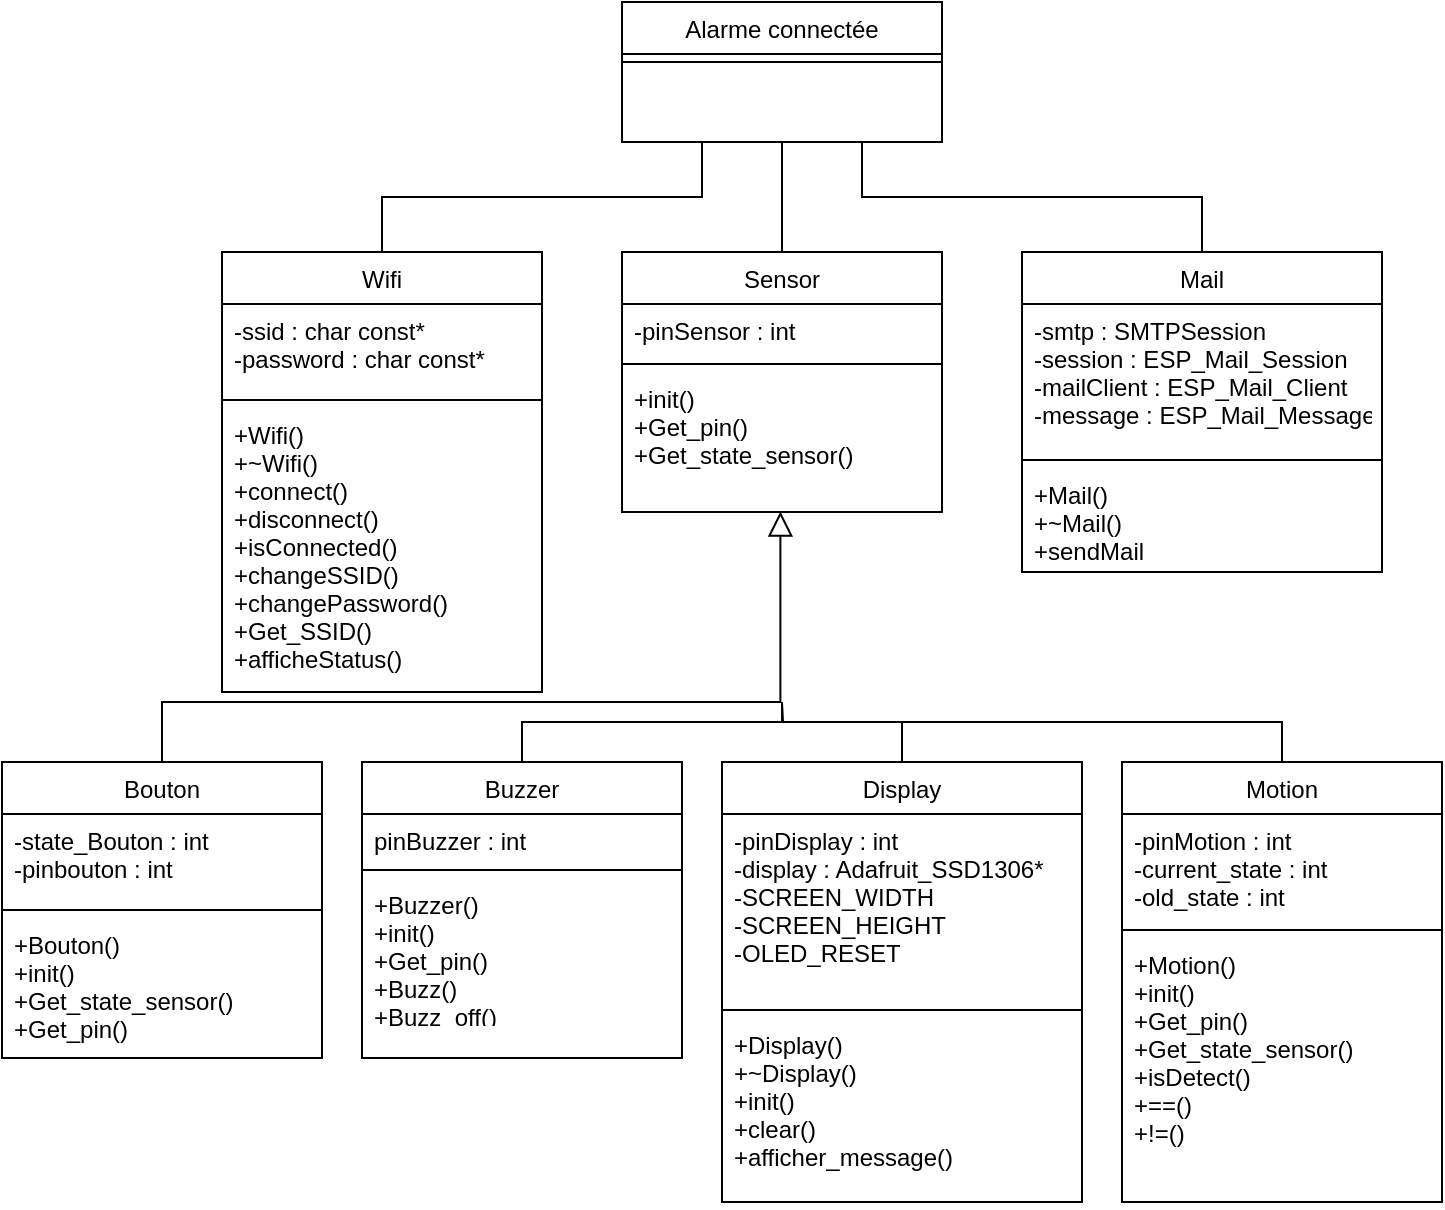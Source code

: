 <mxfile version="21.2.9" type="device">
  <diagram id="C5RBs43oDa-KdzZeNtuy" name="Page-1">
    <mxGraphModel dx="1687" dy="832" grid="1" gridSize="10" guides="1" tooltips="1" connect="1" arrows="1" fold="1" page="1" pageScale="1" pageWidth="827" pageHeight="1169" math="0" shadow="0">
      <root>
        <mxCell id="WIyWlLk6GJQsqaUBKTNV-0" />
        <mxCell id="WIyWlLk6GJQsqaUBKTNV-1" parent="WIyWlLk6GJQsqaUBKTNV-0" />
        <mxCell id="D9x9-o2yoB0s5N2czx5h-5" style="edgeStyle=orthogonalEdgeStyle;rounded=0;orthogonalLoop=1;jettySize=auto;html=1;endArrow=none;endFill=0;" edge="1" parent="WIyWlLk6GJQsqaUBKTNV-1" source="zkfFHV4jXpPFQw0GAbJ--6">
          <mxGeometry relative="1" as="geometry">
            <mxPoint x="400" y="90" as="targetPoint" />
          </mxGeometry>
        </mxCell>
        <mxCell id="zkfFHV4jXpPFQw0GAbJ--6" value="Sensor" style="swimlane;fontStyle=0;align=center;verticalAlign=top;childLayout=stackLayout;horizontal=1;startSize=26;horizontalStack=0;resizeParent=1;resizeLast=0;collapsible=1;marginBottom=0;rounded=0;shadow=0;strokeWidth=1;" parent="WIyWlLk6GJQsqaUBKTNV-1" vertex="1">
          <mxGeometry x="320" y="145" width="160" height="130" as="geometry">
            <mxRectangle x="130" y="380" width="160" height="26" as="alternateBounds" />
          </mxGeometry>
        </mxCell>
        <mxCell id="zkfFHV4jXpPFQw0GAbJ--7" value="-pinSensor : int" style="text;align=left;verticalAlign=top;spacingLeft=4;spacingRight=4;overflow=hidden;rotatable=0;points=[[0,0.5],[1,0.5]];portConstraint=eastwest;" parent="zkfFHV4jXpPFQw0GAbJ--6" vertex="1">
          <mxGeometry y="26" width="160" height="26" as="geometry" />
        </mxCell>
        <mxCell id="zkfFHV4jXpPFQw0GAbJ--9" value="" style="line;html=1;strokeWidth=1;align=left;verticalAlign=middle;spacingTop=-1;spacingLeft=3;spacingRight=3;rotatable=0;labelPosition=right;points=[];portConstraint=eastwest;" parent="zkfFHV4jXpPFQw0GAbJ--6" vertex="1">
          <mxGeometry y="52" width="160" height="8" as="geometry" />
        </mxCell>
        <mxCell id="zkfFHV4jXpPFQw0GAbJ--11" value="+init()&#xa;+Get_pin()&#xa;+Get_state_sensor()" style="text;align=left;verticalAlign=top;spacingLeft=4;spacingRight=4;overflow=hidden;rotatable=0;points=[[0,0.5],[1,0.5]];portConstraint=eastwest;" parent="zkfFHV4jXpPFQw0GAbJ--6" vertex="1">
          <mxGeometry y="60" width="160" height="70" as="geometry" />
        </mxCell>
        <mxCell id="zkfFHV4jXpPFQw0GAbJ--12" value="" style="endArrow=block;endSize=10;endFill=0;shadow=0;strokeWidth=1;rounded=0;edgeStyle=elbowEdgeStyle;elbow=vertical;entryX=0.495;entryY=0.997;entryDx=0;entryDy=0;entryPerimeter=0;exitX=0.5;exitY=0;exitDx=0;exitDy=0;" parent="WIyWlLk6GJQsqaUBKTNV-1" source="D9x9-o2yoB0s5N2czx5h-12" target="zkfFHV4jXpPFQw0GAbJ--11" edge="1">
          <mxGeometry width="160" relative="1" as="geometry">
            <mxPoint x="340" y="390" as="sourcePoint" />
            <mxPoint x="330" y="428" as="targetPoint" />
            <Array as="points">
              <mxPoint x="310" y="370" />
            </Array>
          </mxGeometry>
        </mxCell>
        <mxCell id="zkfFHV4jXpPFQw0GAbJ--13" value="Alarme connectée" style="swimlane;fontStyle=0;align=center;verticalAlign=top;childLayout=stackLayout;horizontal=1;startSize=26;horizontalStack=0;resizeParent=1;resizeLast=0;collapsible=1;marginBottom=0;rounded=0;shadow=0;strokeWidth=1;" parent="WIyWlLk6GJQsqaUBKTNV-1" vertex="1">
          <mxGeometry x="320" y="20" width="160" height="70" as="geometry">
            <mxRectangle x="340" y="380" width="170" height="26" as="alternateBounds" />
          </mxGeometry>
        </mxCell>
        <mxCell id="zkfFHV4jXpPFQw0GAbJ--15" value="" style="line;html=1;strokeWidth=1;align=left;verticalAlign=middle;spacingTop=-1;spacingLeft=3;spacingRight=3;rotatable=0;labelPosition=right;points=[];portConstraint=eastwest;" parent="zkfFHV4jXpPFQw0GAbJ--13" vertex="1">
          <mxGeometry y="26" width="160" height="8" as="geometry" />
        </mxCell>
        <mxCell id="D9x9-o2yoB0s5N2czx5h-6" style="edgeStyle=orthogonalEdgeStyle;rounded=0;orthogonalLoop=1;jettySize=auto;html=1;exitX=0.5;exitY=0;exitDx=0;exitDy=0;entryX=0.75;entryY=1;entryDx=0;entryDy=0;endArrow=none;endFill=0;" edge="1" parent="WIyWlLk6GJQsqaUBKTNV-1" source="D9x9-o2yoB0s5N2czx5h-1" target="zkfFHV4jXpPFQw0GAbJ--13">
          <mxGeometry relative="1" as="geometry" />
        </mxCell>
        <mxCell id="D9x9-o2yoB0s5N2czx5h-1" value="Mail" style="swimlane;fontStyle=0;align=center;verticalAlign=top;childLayout=stackLayout;horizontal=1;startSize=26;horizontalStack=0;resizeParent=1;resizeLast=0;collapsible=1;marginBottom=0;rounded=0;shadow=0;strokeWidth=1;" vertex="1" parent="WIyWlLk6GJQsqaUBKTNV-1">
          <mxGeometry x="520" y="145" width="180" height="160" as="geometry">
            <mxRectangle x="130" y="380" width="160" height="26" as="alternateBounds" />
          </mxGeometry>
        </mxCell>
        <mxCell id="D9x9-o2yoB0s5N2czx5h-2" value="-smtp : SMTPSession&#xa;-session : ESP_Mail_Session&#xa;-mailClient : ESP_Mail_Client&#xa;-message : ESP_Mail_Message&#xa;" style="text;align=left;verticalAlign=top;spacingLeft=4;spacingRight=4;overflow=hidden;rotatable=0;points=[[0,0.5],[1,0.5]];portConstraint=eastwest;" vertex="1" parent="D9x9-o2yoB0s5N2czx5h-1">
          <mxGeometry y="26" width="180" height="74" as="geometry" />
        </mxCell>
        <mxCell id="D9x9-o2yoB0s5N2czx5h-3" value="" style="line;html=1;strokeWidth=1;align=left;verticalAlign=middle;spacingTop=-1;spacingLeft=3;spacingRight=3;rotatable=0;labelPosition=right;points=[];portConstraint=eastwest;" vertex="1" parent="D9x9-o2yoB0s5N2czx5h-1">
          <mxGeometry y="100" width="180" height="8" as="geometry" />
        </mxCell>
        <mxCell id="D9x9-o2yoB0s5N2czx5h-4" value="+Mail()&#xa;+~Mail()&#xa;+sendMail" style="text;align=left;verticalAlign=top;spacingLeft=4;spacingRight=4;overflow=hidden;rotatable=0;points=[[0,0.5],[1,0.5]];portConstraint=eastwest;" vertex="1" parent="D9x9-o2yoB0s5N2czx5h-1">
          <mxGeometry y="108" width="180" height="52" as="geometry" />
        </mxCell>
        <mxCell id="D9x9-o2yoB0s5N2czx5h-11" style="edgeStyle=orthogonalEdgeStyle;rounded=0;orthogonalLoop=1;jettySize=auto;html=1;entryX=0.25;entryY=1;entryDx=0;entryDy=0;exitX=0.5;exitY=0;exitDx=0;exitDy=0;endArrow=none;endFill=0;" edge="1" parent="WIyWlLk6GJQsqaUBKTNV-1" source="D9x9-o2yoB0s5N2czx5h-7" target="zkfFHV4jXpPFQw0GAbJ--13">
          <mxGeometry relative="1" as="geometry" />
        </mxCell>
        <mxCell id="D9x9-o2yoB0s5N2czx5h-7" value="Wifi" style="swimlane;fontStyle=0;align=center;verticalAlign=top;childLayout=stackLayout;horizontal=1;startSize=26;horizontalStack=0;resizeParent=1;resizeLast=0;collapsible=1;marginBottom=0;rounded=0;shadow=0;strokeWidth=1;" vertex="1" parent="WIyWlLk6GJQsqaUBKTNV-1">
          <mxGeometry x="120" y="145" width="160" height="220" as="geometry">
            <mxRectangle x="130" y="380" width="160" height="26" as="alternateBounds" />
          </mxGeometry>
        </mxCell>
        <mxCell id="D9x9-o2yoB0s5N2czx5h-8" value="-ssid : char const* &#xa;-password : char const* " style="text;align=left;verticalAlign=top;spacingLeft=4;spacingRight=4;overflow=hidden;rotatable=0;points=[[0,0.5],[1,0.5]];portConstraint=eastwest;" vertex="1" parent="D9x9-o2yoB0s5N2czx5h-7">
          <mxGeometry y="26" width="160" height="44" as="geometry" />
        </mxCell>
        <mxCell id="D9x9-o2yoB0s5N2czx5h-9" value="" style="line;html=1;strokeWidth=1;align=left;verticalAlign=middle;spacingTop=-1;spacingLeft=3;spacingRight=3;rotatable=0;labelPosition=right;points=[];portConstraint=eastwest;" vertex="1" parent="D9x9-o2yoB0s5N2czx5h-7">
          <mxGeometry y="70" width="160" height="8" as="geometry" />
        </mxCell>
        <mxCell id="D9x9-o2yoB0s5N2czx5h-10" value="+Wifi()&#xa;+~Wifi()&#xa;+connect()&#xa;+disconnect()&#xa;+isConnected()&#xa;+changeSSID()&#xa;+changePassword()&#xa;+Get_SSID()&#xa;+afficheStatus()" style="text;align=left;verticalAlign=top;spacingLeft=4;spacingRight=4;overflow=hidden;rotatable=0;points=[[0,0.5],[1,0.5]];portConstraint=eastwest;" vertex="1" parent="D9x9-o2yoB0s5N2czx5h-7">
          <mxGeometry y="78" width="160" height="142" as="geometry" />
        </mxCell>
        <mxCell id="D9x9-o2yoB0s5N2czx5h-12" value="Bouton" style="swimlane;fontStyle=0;align=center;verticalAlign=top;childLayout=stackLayout;horizontal=1;startSize=26;horizontalStack=0;resizeParent=1;resizeLast=0;collapsible=1;marginBottom=0;rounded=0;shadow=0;strokeWidth=1;" vertex="1" parent="WIyWlLk6GJQsqaUBKTNV-1">
          <mxGeometry x="10" y="400" width="160" height="148" as="geometry">
            <mxRectangle x="130" y="380" width="160" height="26" as="alternateBounds" />
          </mxGeometry>
        </mxCell>
        <mxCell id="D9x9-o2yoB0s5N2czx5h-13" value="-state_Bouton : int&#xa;-pinbouton : int" style="text;align=left;verticalAlign=top;spacingLeft=4;spacingRight=4;overflow=hidden;rotatable=0;points=[[0,0.5],[1,0.5]];portConstraint=eastwest;" vertex="1" parent="D9x9-o2yoB0s5N2czx5h-12">
          <mxGeometry y="26" width="160" height="44" as="geometry" />
        </mxCell>
        <mxCell id="D9x9-o2yoB0s5N2czx5h-14" value="" style="line;html=1;strokeWidth=1;align=left;verticalAlign=middle;spacingTop=-1;spacingLeft=3;spacingRight=3;rotatable=0;labelPosition=right;points=[];portConstraint=eastwest;" vertex="1" parent="D9x9-o2yoB0s5N2czx5h-12">
          <mxGeometry y="70" width="160" height="8" as="geometry" />
        </mxCell>
        <mxCell id="D9x9-o2yoB0s5N2czx5h-15" value="+Bouton()&#xa;+init()&#xa;+Get_state_sensor()&#xa;+Get_pin()" style="text;align=left;verticalAlign=top;spacingLeft=4;spacingRight=4;overflow=hidden;rotatable=0;points=[[0,0.5],[1,0.5]];portConstraint=eastwest;" vertex="1" parent="D9x9-o2yoB0s5N2czx5h-12">
          <mxGeometry y="78" width="160" height="70" as="geometry" />
        </mxCell>
        <mxCell id="D9x9-o2yoB0s5N2czx5h-21" style="edgeStyle=orthogonalEdgeStyle;rounded=0;orthogonalLoop=1;jettySize=auto;html=1;exitX=0.5;exitY=0;exitDx=0;exitDy=0;endArrow=none;endFill=0;" edge="1" parent="WIyWlLk6GJQsqaUBKTNV-1" source="D9x9-o2yoB0s5N2czx5h-16">
          <mxGeometry relative="1" as="geometry">
            <mxPoint x="400" y="370" as="targetPoint" />
            <Array as="points">
              <mxPoint x="270" y="380" />
              <mxPoint x="400" y="380" />
            </Array>
          </mxGeometry>
        </mxCell>
        <mxCell id="D9x9-o2yoB0s5N2czx5h-16" value="Buzzer" style="swimlane;fontStyle=0;align=center;verticalAlign=top;childLayout=stackLayout;horizontal=1;startSize=26;horizontalStack=0;resizeParent=1;resizeLast=0;collapsible=1;marginBottom=0;rounded=0;shadow=0;strokeWidth=1;" vertex="1" parent="WIyWlLk6GJQsqaUBKTNV-1">
          <mxGeometry x="190" y="400" width="160" height="148" as="geometry">
            <mxRectangle x="130" y="380" width="160" height="26" as="alternateBounds" />
          </mxGeometry>
        </mxCell>
        <mxCell id="D9x9-o2yoB0s5N2czx5h-17" value="pinBuzzer : int" style="text;align=left;verticalAlign=top;spacingLeft=4;spacingRight=4;overflow=hidden;rotatable=0;points=[[0,0.5],[1,0.5]];portConstraint=eastwest;" vertex="1" parent="D9x9-o2yoB0s5N2czx5h-16">
          <mxGeometry y="26" width="160" height="24" as="geometry" />
        </mxCell>
        <mxCell id="D9x9-o2yoB0s5N2czx5h-18" value="" style="line;html=1;strokeWidth=1;align=left;verticalAlign=middle;spacingTop=-1;spacingLeft=3;spacingRight=3;rotatable=0;labelPosition=right;points=[];portConstraint=eastwest;" vertex="1" parent="D9x9-o2yoB0s5N2czx5h-16">
          <mxGeometry y="50" width="160" height="8" as="geometry" />
        </mxCell>
        <mxCell id="D9x9-o2yoB0s5N2czx5h-19" value="+Buzzer()&#xa;+init()&#xa;+Get_pin()&#xa;+Buzz()&#xa;+Buzz_off()&#xa;" style="text;align=left;verticalAlign=top;spacingLeft=4;spacingRight=4;overflow=hidden;rotatable=0;points=[[0,0.5],[1,0.5]];portConstraint=eastwest;" vertex="1" parent="D9x9-o2yoB0s5N2czx5h-16">
          <mxGeometry y="58" width="160" height="70" as="geometry" />
        </mxCell>
        <mxCell id="D9x9-o2yoB0s5N2czx5h-26" style="edgeStyle=orthogonalEdgeStyle;rounded=0;orthogonalLoop=1;jettySize=auto;html=1;exitX=0.5;exitY=0;exitDx=0;exitDy=0;endArrow=none;endFill=0;" edge="1" parent="WIyWlLk6GJQsqaUBKTNV-1" source="D9x9-o2yoB0s5N2czx5h-22">
          <mxGeometry relative="1" as="geometry">
            <mxPoint x="400" y="370" as="targetPoint" />
          </mxGeometry>
        </mxCell>
        <mxCell id="D9x9-o2yoB0s5N2czx5h-22" value="Display" style="swimlane;fontStyle=0;align=center;verticalAlign=top;childLayout=stackLayout;horizontal=1;startSize=26;horizontalStack=0;resizeParent=1;resizeLast=0;collapsible=1;marginBottom=0;rounded=0;shadow=0;strokeWidth=1;" vertex="1" parent="WIyWlLk6GJQsqaUBKTNV-1">
          <mxGeometry x="370" y="400" width="180" height="220" as="geometry">
            <mxRectangle x="130" y="380" width="160" height="26" as="alternateBounds" />
          </mxGeometry>
        </mxCell>
        <mxCell id="D9x9-o2yoB0s5N2czx5h-23" value="-pinDisplay : int&#xa;-display : Adafruit_SSD1306*&#xa;-SCREEN_WIDTH &#xa;-SCREEN_HEIGHT&#xa;-OLED_RESET &#xa;&#xa;&#xa;&#xa;" style="text;align=left;verticalAlign=top;spacingLeft=4;spacingRight=4;overflow=hidden;rotatable=0;points=[[0,0.5],[1,0.5]];portConstraint=eastwest;" vertex="1" parent="D9x9-o2yoB0s5N2czx5h-22">
          <mxGeometry y="26" width="180" height="94" as="geometry" />
        </mxCell>
        <mxCell id="D9x9-o2yoB0s5N2czx5h-24" value="" style="line;html=1;strokeWidth=1;align=left;verticalAlign=middle;spacingTop=-1;spacingLeft=3;spacingRight=3;rotatable=0;labelPosition=right;points=[];portConstraint=eastwest;" vertex="1" parent="D9x9-o2yoB0s5N2czx5h-22">
          <mxGeometry y="120" width="180" height="8" as="geometry" />
        </mxCell>
        <mxCell id="D9x9-o2yoB0s5N2czx5h-25" value="+Display()&#xa;+~Display()&#xa;+init()&#xa;+clear()&#xa;+afficher_message()&#xa;" style="text;align=left;verticalAlign=top;spacingLeft=4;spacingRight=4;overflow=hidden;rotatable=0;points=[[0,0.5],[1,0.5]];portConstraint=eastwest;" vertex="1" parent="D9x9-o2yoB0s5N2czx5h-22">
          <mxGeometry y="128" width="180" height="92" as="geometry" />
        </mxCell>
        <mxCell id="D9x9-o2yoB0s5N2czx5h-36" style="edgeStyle=orthogonalEdgeStyle;rounded=0;orthogonalLoop=1;jettySize=auto;html=1;endArrow=none;endFill=0;" edge="1" parent="WIyWlLk6GJQsqaUBKTNV-1" source="D9x9-o2yoB0s5N2czx5h-32">
          <mxGeometry relative="1" as="geometry">
            <mxPoint x="400" y="370" as="targetPoint" />
            <Array as="points">
              <mxPoint x="650" y="380" />
              <mxPoint x="400" y="380" />
            </Array>
          </mxGeometry>
        </mxCell>
        <mxCell id="D9x9-o2yoB0s5N2czx5h-32" value="Motion" style="swimlane;fontStyle=0;align=center;verticalAlign=top;childLayout=stackLayout;horizontal=1;startSize=26;horizontalStack=0;resizeParent=1;resizeLast=0;collapsible=1;marginBottom=0;rounded=0;shadow=0;strokeWidth=1;" vertex="1" parent="WIyWlLk6GJQsqaUBKTNV-1">
          <mxGeometry x="570" y="400" width="160" height="220" as="geometry">
            <mxRectangle x="130" y="380" width="160" height="26" as="alternateBounds" />
          </mxGeometry>
        </mxCell>
        <mxCell id="D9x9-o2yoB0s5N2czx5h-33" value="-pinMotion : int&#xa;-current_state : int&#xa;-old_state : int" style="text;align=left;verticalAlign=top;spacingLeft=4;spacingRight=4;overflow=hidden;rotatable=0;points=[[0,0.5],[1,0.5]];portConstraint=eastwest;" vertex="1" parent="D9x9-o2yoB0s5N2czx5h-32">
          <mxGeometry y="26" width="160" height="54" as="geometry" />
        </mxCell>
        <mxCell id="D9x9-o2yoB0s5N2czx5h-34" value="" style="line;html=1;strokeWidth=1;align=left;verticalAlign=middle;spacingTop=-1;spacingLeft=3;spacingRight=3;rotatable=0;labelPosition=right;points=[];portConstraint=eastwest;" vertex="1" parent="D9x9-o2yoB0s5N2czx5h-32">
          <mxGeometry y="80" width="160" height="8" as="geometry" />
        </mxCell>
        <mxCell id="D9x9-o2yoB0s5N2czx5h-35" value="+Motion()&#xa;+init()&#xa;+Get_pin()&#xa;+Get_state_sensor()&#xa;+isDetect()&#xa;+==()&#xa;+!=()" style="text;align=left;verticalAlign=top;spacingLeft=4;spacingRight=4;overflow=hidden;rotatable=0;points=[[0,0.5],[1,0.5]];portConstraint=eastwest;" vertex="1" parent="D9x9-o2yoB0s5N2czx5h-32">
          <mxGeometry y="88" width="160" height="112" as="geometry" />
        </mxCell>
      </root>
    </mxGraphModel>
  </diagram>
</mxfile>
